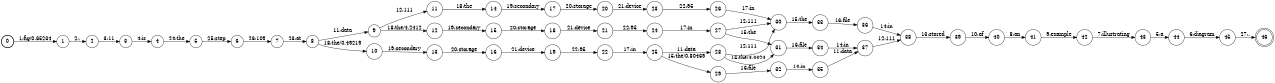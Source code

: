 digraph FST {
rankdir = LR;
size = "8.5,11";
label = "";
center = 1;
orientation = Portrait;
ranksep = "0.4";
nodesep = "0.25";
0 [label = "0", shape = circle, style = bold, fontsize = 14]
	0 -> 1 [label = "1:fig/0.65234", fontsize = 14];
1 [label = "1", shape = circle, style = solid, fontsize = 14]
	1 -> 2 [label = "2:.", fontsize = 14];
2 [label = "2", shape = circle, style = solid, fontsize = 14]
	2 -> 3 [label = "3:11", fontsize = 14];
3 [label = "3", shape = circle, style = solid, fontsize = 14]
	3 -> 4 [label = "4:is", fontsize = 14];
4 [label = "4", shape = circle, style = solid, fontsize = 14]
	4 -> 5 [label = "24:the", fontsize = 14];
5 [label = "5", shape = circle, style = solid, fontsize = 14]
	5 -> 6 [label = "25:step", fontsize = 14];
6 [label = "6", shape = circle, style = solid, fontsize = 14]
	6 -> 7 [label = "26:109", fontsize = 14];
7 [label = "7", shape = circle, style = solid, fontsize = 14]
	7 -> 8 [label = "23:at", fontsize = 14];
8 [label = "8", shape = circle, style = solid, fontsize = 14]
	8 -> 9 [label = "11:data", fontsize = 14];
	8 -> 10 [label = "18:the/0.49219", fontsize = 14];
9 [label = "9", shape = circle, style = solid, fontsize = 14]
	9 -> 11 [label = "12:111", fontsize = 14];
	9 -> 12 [label = "18:the/4.2412", fontsize = 14];
10 [label = "10", shape = circle, style = solid, fontsize = 14]
	10 -> 13 [label = "19:secondary", fontsize = 14];
11 [label = "11", shape = circle, style = solid, fontsize = 14]
	11 -> 14 [label = "18:the", fontsize = 14];
12 [label = "12", shape = circle, style = solid, fontsize = 14]
	12 -> 15 [label = "19:secondary", fontsize = 14];
13 [label = "13", shape = circle, style = solid, fontsize = 14]
	13 -> 16 [label = "20:storage", fontsize = 14];
14 [label = "14", shape = circle, style = solid, fontsize = 14]
	14 -> 17 [label = "19:secondary", fontsize = 14];
15 [label = "15", shape = circle, style = solid, fontsize = 14]
	15 -> 18 [label = "20:storage", fontsize = 14];
16 [label = "16", shape = circle, style = solid, fontsize = 14]
	16 -> 19 [label = "21:device", fontsize = 14];
17 [label = "17", shape = circle, style = solid, fontsize = 14]
	17 -> 20 [label = "20:storage", fontsize = 14];
18 [label = "18", shape = circle, style = solid, fontsize = 14]
	18 -> 21 [label = "21:device", fontsize = 14];
19 [label = "19", shape = circle, style = solid, fontsize = 14]
	19 -> 22 [label = "22:95", fontsize = 14];
20 [label = "20", shape = circle, style = solid, fontsize = 14]
	20 -> 23 [label = "21:device", fontsize = 14];
21 [label = "21", shape = circle, style = solid, fontsize = 14]
	21 -> 24 [label = "22:95", fontsize = 14];
22 [label = "22", shape = circle, style = solid, fontsize = 14]
	22 -> 25 [label = "17:in", fontsize = 14];
23 [label = "23", shape = circle, style = solid, fontsize = 14]
	23 -> 26 [label = "22:95", fontsize = 14];
24 [label = "24", shape = circle, style = solid, fontsize = 14]
	24 -> 27 [label = "17:in", fontsize = 14];
25 [label = "25", shape = circle, style = solid, fontsize = 14]
	25 -> 28 [label = "11:data", fontsize = 14];
	25 -> 29 [label = "15:the/0.80469", fontsize = 14];
26 [label = "26", shape = circle, style = solid, fontsize = 14]
	26 -> 30 [label = "17:in", fontsize = 14];
27 [label = "27", shape = circle, style = solid, fontsize = 14]
	27 -> 30 [label = "12:111", fontsize = 14];
	27 -> 31 [label = "15:the", fontsize = 14];
28 [label = "28", shape = circle, style = solid, fontsize = 14]
	28 -> 30 [label = "12:111", fontsize = 14];
	28 -> 31 [label = "15:the/4.4424", fontsize = 14];
29 [label = "29", shape = circle, style = solid, fontsize = 14]
	29 -> 32 [label = "16:file", fontsize = 14];
30 [label = "30", shape = circle, style = solid, fontsize = 14]
	30 -> 33 [label = "15:the", fontsize = 14];
31 [label = "31", shape = circle, style = solid, fontsize = 14]
	31 -> 34 [label = "16:file", fontsize = 14];
32 [label = "32", shape = circle, style = solid, fontsize = 14]
	32 -> 35 [label = "14:in", fontsize = 14];
33 [label = "33", shape = circle, style = solid, fontsize = 14]
	33 -> 36 [label = "16:file", fontsize = 14];
34 [label = "34", shape = circle, style = solid, fontsize = 14]
	34 -> 37 [label = "14:in", fontsize = 14];
35 [label = "35", shape = circle, style = solid, fontsize = 14]
	35 -> 37 [label = "11:data", fontsize = 14];
36 [label = "36", shape = circle, style = solid, fontsize = 14]
	36 -> 38 [label = "14:in", fontsize = 14];
37 [label = "37", shape = circle, style = solid, fontsize = 14]
	37 -> 38 [label = "12:111", fontsize = 14];
38 [label = "38", shape = circle, style = solid, fontsize = 14]
	38 -> 39 [label = "13:stored", fontsize = 14];
39 [label = "39", shape = circle, style = solid, fontsize = 14]
	39 -> 40 [label = "10:of", fontsize = 14];
40 [label = "40", shape = circle, style = solid, fontsize = 14]
	40 -> 41 [label = "8:an", fontsize = 14];
41 [label = "41", shape = circle, style = solid, fontsize = 14]
	41 -> 42 [label = "9:example", fontsize = 14];
42 [label = "42", shape = circle, style = solid, fontsize = 14]
	42 -> 43 [label = "7:illustrating", fontsize = 14];
43 [label = "43", shape = circle, style = solid, fontsize = 14]
	43 -> 44 [label = "5:a", fontsize = 14];
44 [label = "44", shape = circle, style = solid, fontsize = 14]
	44 -> 45 [label = "6:diagram", fontsize = 14];
45 [label = "45", shape = circle, style = solid, fontsize = 14]
	45 -> 46 [label = "27:.", fontsize = 14];
46 [label = "46", shape = doublecircle, style = solid, fontsize = 14]
}
